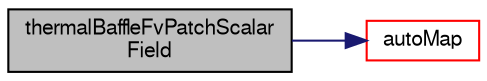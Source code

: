 digraph "thermalBaffleFvPatchScalarField"
{
  bgcolor="transparent";
  edge [fontname="FreeSans",fontsize="10",labelfontname="FreeSans",labelfontsize="10"];
  node [fontname="FreeSans",fontsize="10",shape=record];
  rankdir="LR";
  Node191 [label="thermalBaffleFvPatchScalar\lField",height=0.2,width=0.4,color="black", fillcolor="grey75", style="filled", fontcolor="black"];
  Node191 -> Node192 [color="midnightblue",fontsize="10",style="solid",fontname="FreeSans"];
  Node192 [label="autoMap",height=0.2,width=0.4,color="red",URL="$a29186.html#a0ab0c43ce90d756c88dd81e3d0a9eef5",tooltip="Map (and resize as needed) from self given a mapping object. "];
}
